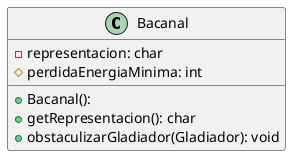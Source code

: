 @startuml
skinparam linetype ortho

class Bacanal {
  + Bacanal():
  - representacion: char
  # perdidaEnergiaMinima: int
  + getRepresentacion(): char
  + obstaculizarGladiador(Gladiador): void
}

@enduml
